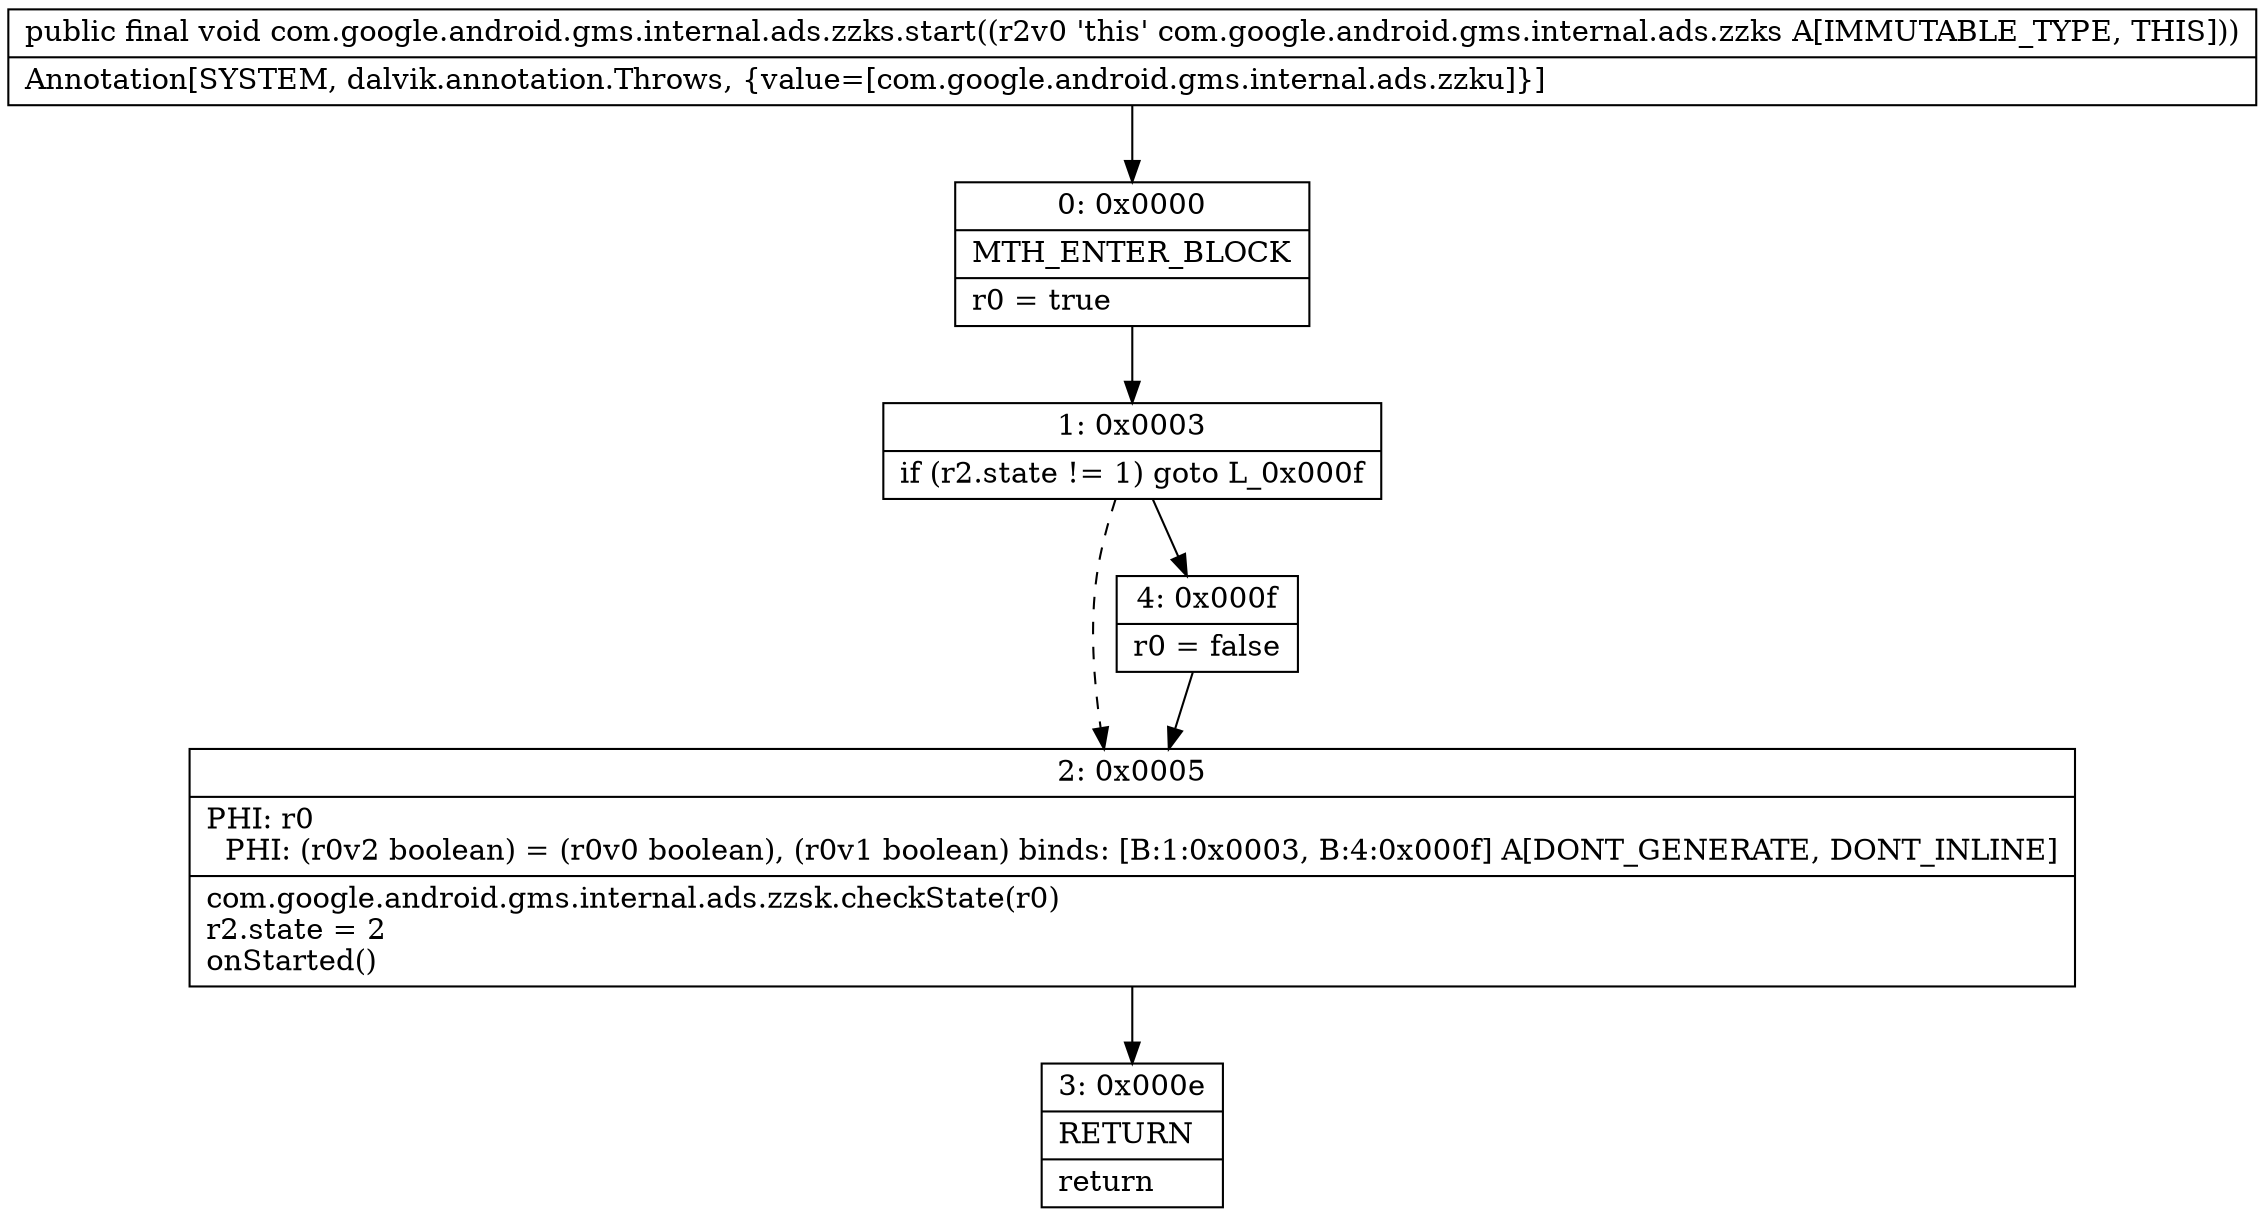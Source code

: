 digraph "CFG forcom.google.android.gms.internal.ads.zzks.start()V" {
Node_0 [shape=record,label="{0\:\ 0x0000|MTH_ENTER_BLOCK\l|r0 = true\l}"];
Node_1 [shape=record,label="{1\:\ 0x0003|if (r2.state != 1) goto L_0x000f\l}"];
Node_2 [shape=record,label="{2\:\ 0x0005|PHI: r0 \l  PHI: (r0v2 boolean) = (r0v0 boolean), (r0v1 boolean) binds: [B:1:0x0003, B:4:0x000f] A[DONT_GENERATE, DONT_INLINE]\l|com.google.android.gms.internal.ads.zzsk.checkState(r0)\lr2.state = 2\lonStarted()\l}"];
Node_3 [shape=record,label="{3\:\ 0x000e|RETURN\l|return\l}"];
Node_4 [shape=record,label="{4\:\ 0x000f|r0 = false\l}"];
MethodNode[shape=record,label="{public final void com.google.android.gms.internal.ads.zzks.start((r2v0 'this' com.google.android.gms.internal.ads.zzks A[IMMUTABLE_TYPE, THIS]))  | Annotation[SYSTEM, dalvik.annotation.Throws, \{value=[com.google.android.gms.internal.ads.zzku]\}]\l}"];
MethodNode -> Node_0;
Node_0 -> Node_1;
Node_1 -> Node_2[style=dashed];
Node_1 -> Node_4;
Node_2 -> Node_3;
Node_4 -> Node_2;
}

